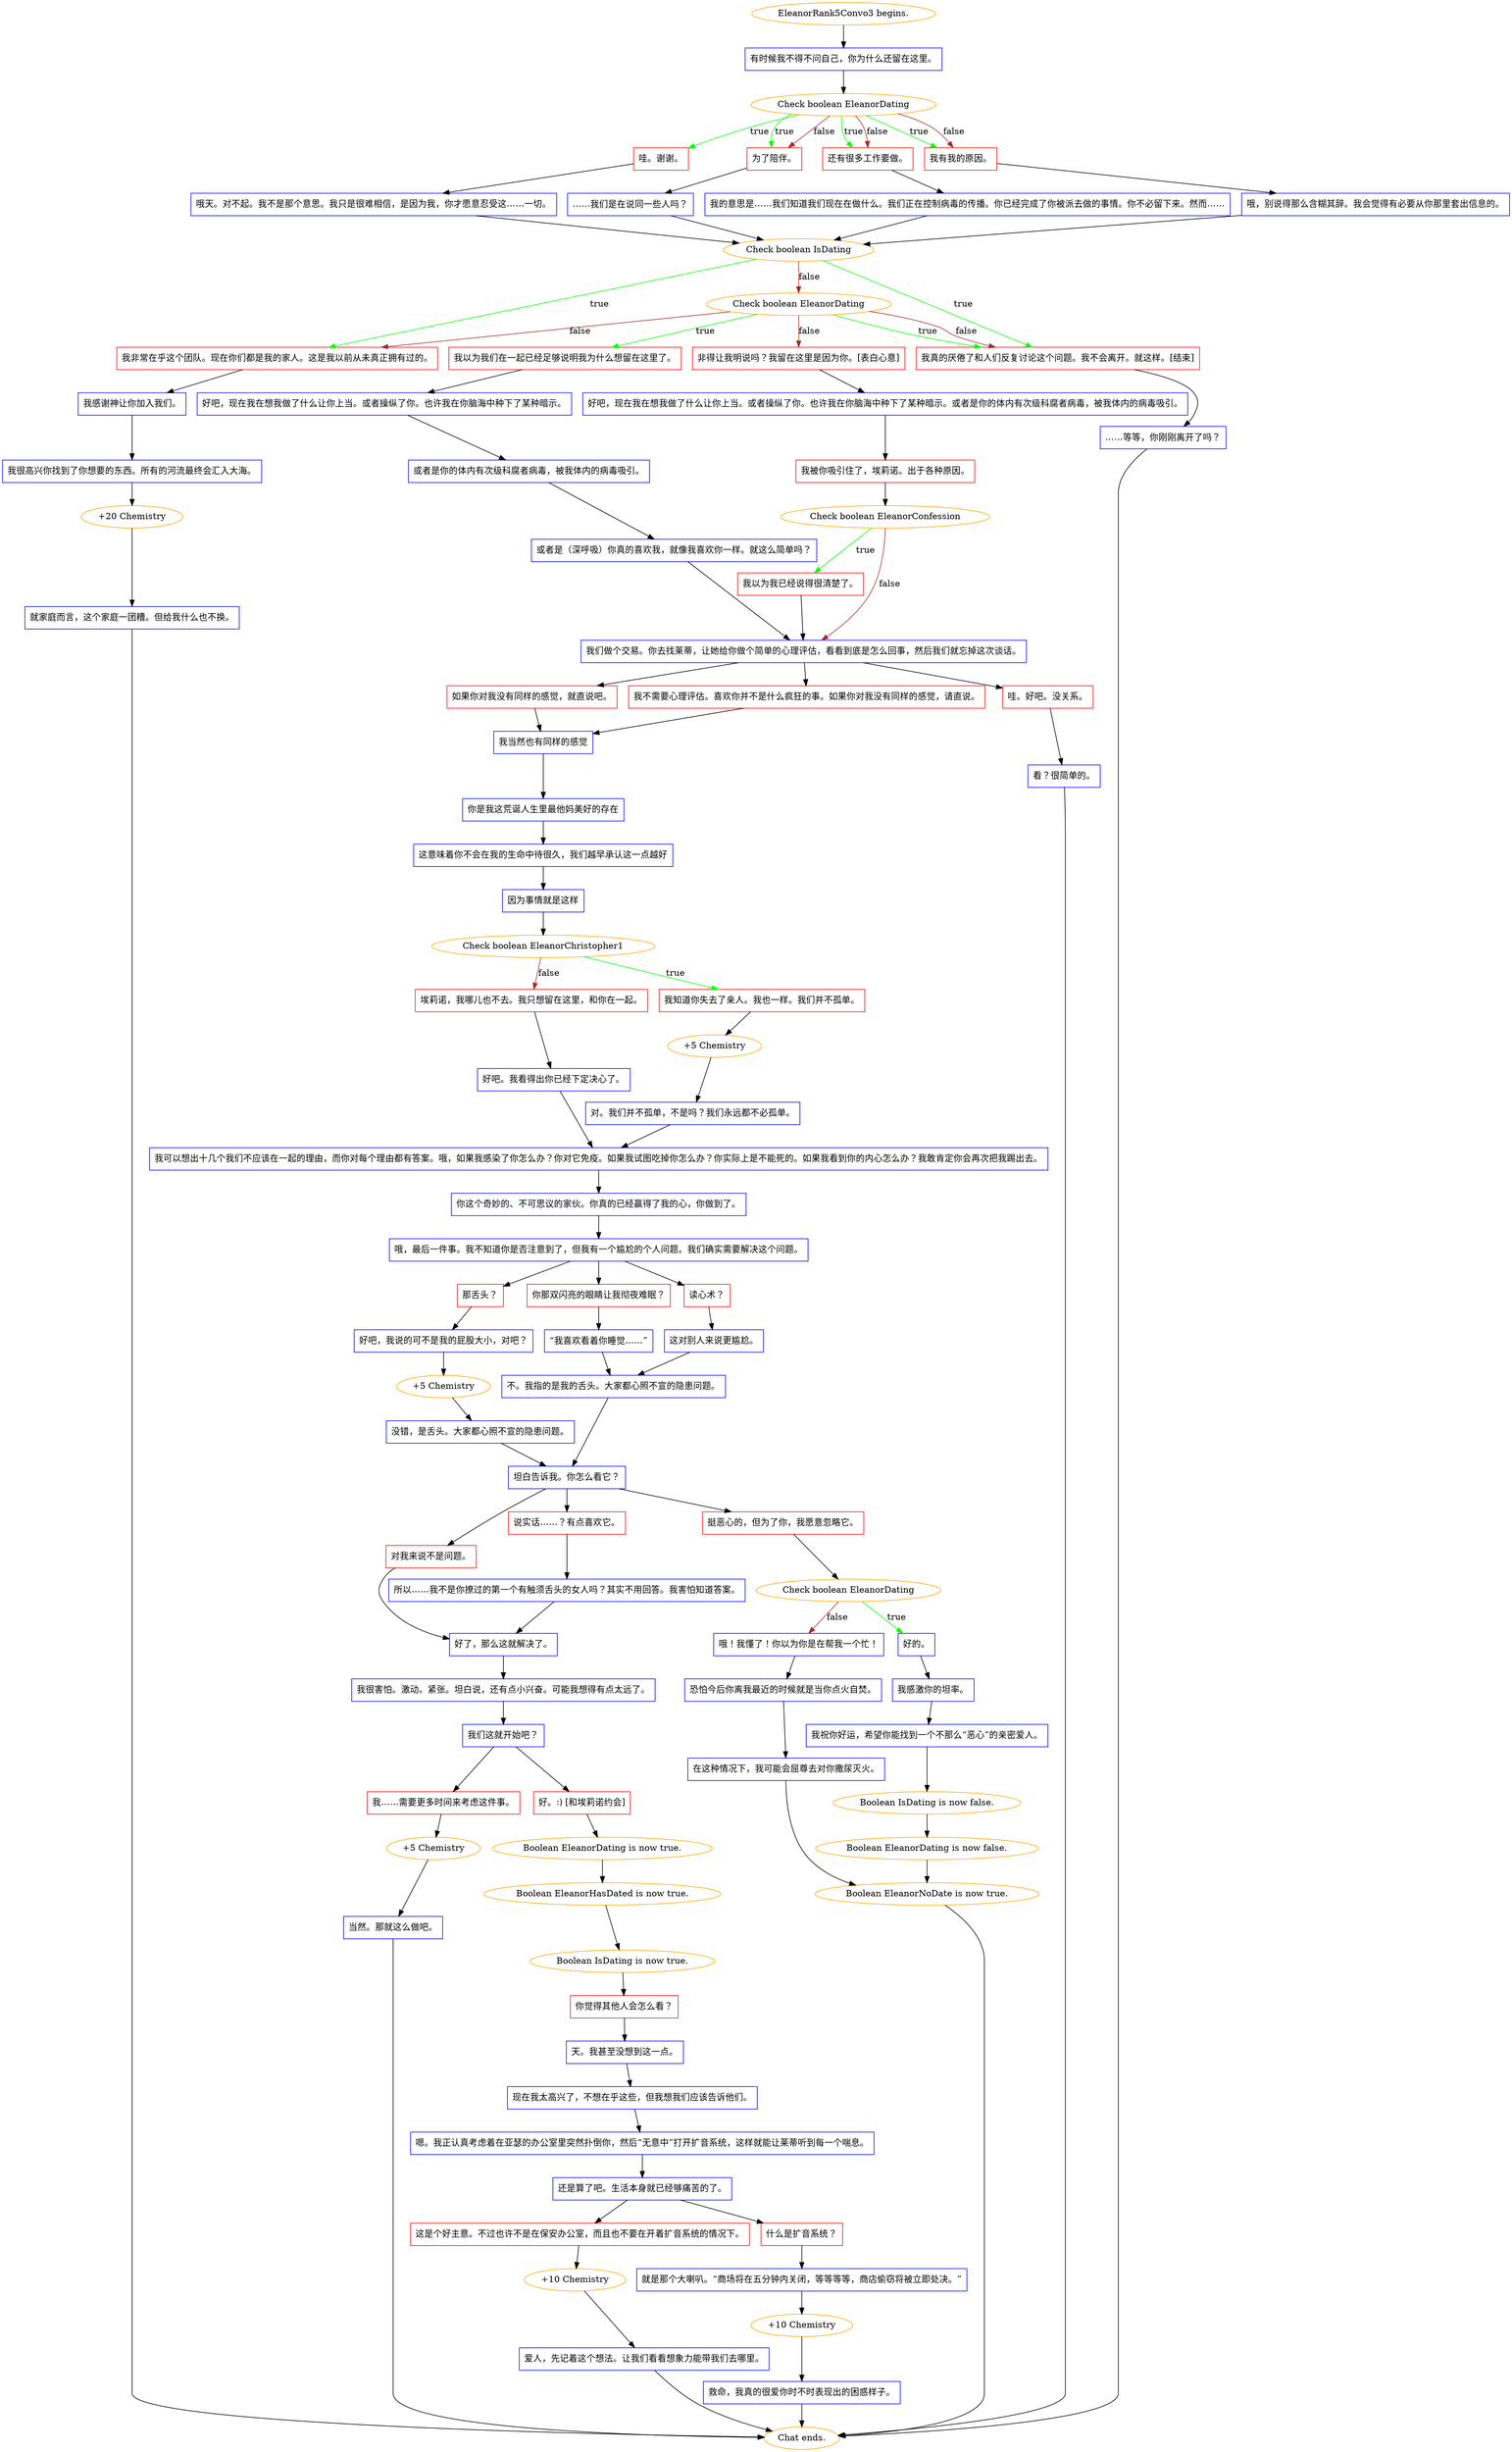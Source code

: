 digraph {
	"EleanorRank5Convo3 begins." [color=orange];
		"EleanorRank5Convo3 begins." -> j2602955363;
	j2602955363 [label="有时候我不得不问自己，你为什么还留在这里。",shape=box,color=blue];
		j2602955363 -> j1105820008;
	j1105820008 [label="Check boolean EleanorDating",color=orange];
		j1105820008 -> j1351077536 [label=true,color=green];
		j1105820008 -> j3242133008 [label=true,color=green];
		j1105820008 -> j1862144290 [label=true,color=green];
		j1105820008 -> j659654746 [label=true,color=green];
		j1105820008 -> j3242133008 [label=false,color=brown];
		j1105820008 -> j1862144290 [label=false,color=brown];
		j1105820008 -> j659654746 [label=false,color=brown];
	j1351077536 [label="哇。谢谢。",shape=box,color=red];
		j1351077536 -> j523112665;
	j3242133008 [label="为了陪伴。",shape=box,color=red];
		j3242133008 -> j2291747650;
	j1862144290 [label="还有很多工作要做。",shape=box,color=red];
		j1862144290 -> j1494408172;
	j659654746 [label="我有我的原因。",shape=box,color=red];
		j659654746 -> j4035442902;
	j523112665 [label="哦天。对不起。我不是那个意思。我只是很难相信，是因为我，你才愿意忍受这……一切。",shape=box,color=blue];
		j523112665 -> j948818843;
	j2291747650 [label="……我们是在说同一些人吗？",shape=box,color=blue];
		j2291747650 -> j948818843;
	j1494408172 [label="我的意思是……我们知道我们现在在做什么。我们正在控制病毒的传播。你已经完成了你被派去做的事情。你不必留下来。然而……",shape=box,color=blue];
		j1494408172 -> j948818843;
	j4035442902 [label="哦，别说得那么含糊其辞。我会觉得有必要从你那里套出信息的。",shape=box,color=blue];
		j4035442902 -> j948818843;
	j948818843 [label="Check boolean IsDating",color=orange];
		j948818843 -> j3403463725 [label=true,color=green];
		j948818843 -> j1604455151 [label=true,color=green];
		j948818843 -> j125273988 [label=false,color=brown];
	j3403463725 [label="我真的厌倦了和人们反复讨论这个问题。我不会离开。就这样。[结束]",shape=box,color=red];
		j3403463725 -> j2233110599;
	j1604455151 [label="我非常在乎这个团队。现在你们都是我的家人。这是我以前从未真正拥有过的。",shape=box,color=red];
		j1604455151 -> j2318126172;
	j125273988 [label="Check boolean EleanorDating",color=orange];
		j125273988 -> j1204452022 [label=true,color=green];
		j125273988 -> j3403463725 [label=true,color=green];
		j125273988 -> j3571430986 [label=false,color=brown];
		j125273988 -> j1604455151 [label=false,color=brown];
		j125273988 -> j3403463725 [label=false,color=brown];
	j2233110599 [label="……等等，你刚刚离开了吗？",shape=box,color=blue];
		j2233110599 -> "Chat ends.";
	j2318126172 [label="我感谢神让你加入我们。",shape=box,color=blue];
		j2318126172 -> j3602109825;
	j1204452022 [label="我以为我们在一起已经足够说明我为什么想留在这里了。",shape=box,color=red];
		j1204452022 -> j3537951669;
	j3571430986 [label="非得让我明说吗？我留在这里是因为你。[表白心意]",shape=box,color=red];
		j3571430986 -> j912819510;
	"Chat ends." [color=orange];
	j3602109825 [label="我很高兴你找到了你想要的东西。所有的河流最终会汇入大海。",shape=box,color=blue];
		j3602109825 -> j2783589150;
	j3537951669 [label="好吧，现在我在想我做了什么让你上当。或者操纵了你。也许我在你脑海中种下了某种暗示。",shape=box,color=blue];
		j3537951669 -> j1571053008;
	j912819510 [label="好吧，现在我在想我做了什么让你上当。或者操纵了你。也许我在你脑海中种下了某种暗示。或者是你的体内有次级科腐者病毒，被我体内的病毒吸引。",shape=box,color=blue];
		j912819510 -> j1574451349;
	j2783589150 [label="+20 Chemistry",color=orange];
		j2783589150 -> j676066646;
	j1571053008 [label="或者是你的体内有次级科腐者病毒，被我体内的病毒吸引。",shape=box,color=blue];
		j1571053008 -> j1827380494;
	j1574451349 [label="我被你吸引住了，埃莉诺。出于各种原因。",shape=box,color=red];
		j1574451349 -> j2084162130;
	j676066646 [label="就家庭而言，这个家庭一团糟。但给我什么也不换。",shape=box,color=blue];
		j676066646 -> "Chat ends.";
	j1827380494 [label="或者是（深呼吸）你真的喜欢我，就像我喜欢你一样。就这么简单吗？",shape=box,color=blue];
		j1827380494 -> j3935483828;
	j2084162130 [label="Check boolean EleanorConfession",color=orange];
		j2084162130 -> j1885275139 [label=true,color=green];
		j2084162130 -> j3935483828 [label=false,color=brown];
	j3935483828 [label="我们做个交易。你去找莱蒂，让她给你做个简单的心理评估，看看到底是怎么回事，然后我们就忘掉这次谈话。",shape=box,color=blue];
		j3935483828 -> j1986111513;
		j3935483828 -> j1478258138;
		j3935483828 -> j1676092026;
	j1885275139 [label="我以为我已经说得很清楚了。",shape=box,color=red];
		j1885275139 -> j3935483828;
	j1986111513 [label="我不需要心理评估。喜欢你并不是什么疯狂的事。如果你对我没有同样的感觉，请直说。",shape=box,color=red];
		j1986111513 -> j149412886;
	j1478258138 [label="如果你对我没有同样的感觉，就直说吧。",shape=box,color=red];
		j1478258138 -> j149412886;
	j1676092026 [label="哇。好吧。没关系。",shape=box,color=red];
		j1676092026 -> j1278079161;
	j149412886 [label="我当然也有同样的感觉",shape=box,color=blue];
		j149412886 -> j2560353688;
	j1278079161 [label="看？很简单的。",shape=box,color=blue];
		j1278079161 -> "Chat ends.";
	j2560353688 [label="你是我这荒诞人生里最他妈美好的存在",shape=box,color=blue];
		j2560353688 -> j3154260234;
	j3154260234 [label="这意味着你不会在我的生命中待很久，我们越早承认这一点越好",shape=box,color=blue];
		j3154260234 -> j4110044339;
	j4110044339 [label="因为事情就是这样",shape=box,color=blue];
		j4110044339 -> j2953212660;
	j2953212660 [label="Check boolean EleanorChristopher1",color=orange];
		j2953212660 -> j3580359053 [label=true,color=green];
		j2953212660 -> j1801831634 [label=false,color=brown];
	j3580359053 [label="我知道你失去了亲人。我也一样。我们并不孤单。",shape=box,color=red];
		j3580359053 -> j2247668671;
	j1801831634 [label="埃莉诺，我哪儿也不去。我只想留在这里，和你在一起。",shape=box,color=red];
		j1801831634 -> j4117159910;
	j2247668671 [label="+5 Chemistry",color=orange];
		j2247668671 -> j907187768;
	j4117159910 [label="好吧。我看得出你已经下定决心了。",shape=box,color=blue];
		j4117159910 -> j710770934;
	j907187768 [label="对。我们并不孤单，不是吗？我们永远都不必孤单。",shape=box,color=blue];
		j907187768 -> j710770934;
	j710770934 [label="我可以想出十几个我们不应该在一起的理由，而你对每个理由都有答案。哦，如果我感染了你怎么办？你对它免疫。如果我试图吃掉你怎么办？你实际上是不能死的。如果我看到你的内心怎么办？我敢肯定你会再次把我踢出去。",shape=box,color=blue];
		j710770934 -> j2809522;
	j2809522 [label="你这个奇妙的、不可思议的家伙。你真的已经赢得了我的心，你做到了。",shape=box,color=blue];
		j2809522 -> j2965231490;
	j2965231490 [label="哦，最后一件事。我不知道你是否注意到了，但我有一个尴尬的个人问题。我们确实需要解决这个问题。",shape=box,color=blue];
		j2965231490 -> j2136528660;
		j2965231490 -> j937186674;
		j2965231490 -> j1689835778;
	j2136528660 [label="你那双闪亮的眼睛让我彻夜难眠？",shape=box,color=red];
		j2136528660 -> j2951550006;
	j937186674 [label="读心术？",shape=box,color=red];
		j937186674 -> j975215305;
	j1689835778 [label="那舌头？",shape=box,color=red];
		j1689835778 -> j2211409329;
	j2951550006 [label="“我喜欢看着你睡觉……”",shape=box,color=blue];
		j2951550006 -> j953171941;
	j975215305 [label="这对别人来说更尴尬。",shape=box,color=blue];
		j975215305 -> j953171941;
	j2211409329 [label="好吧，我说的可不是我的屁股大小，对吧？",shape=box,color=blue];
		j2211409329 -> j2500327153;
	j953171941 [label="不。我指的是我的舌头。大家都心照不宣的隐患问题。",shape=box,color=blue];
		j953171941 -> j2104942638;
	j2500327153 [label="+5 Chemistry",color=orange];
		j2500327153 -> j3207124885;
	j2104942638 [label="坦白告诉我。你怎么看它？",shape=box,color=blue];
		j2104942638 -> j273554758;
		j2104942638 -> j1080466619;
		j2104942638 -> j2627681937;
	j3207124885 [label="没错，是舌头。大家都心照不宣的隐患问题。",shape=box,color=blue];
		j3207124885 -> j2104942638;
	j273554758 [label="挺恶心的，但为了你，我愿意忽略它。",shape=box,color=red];
		j273554758 -> j737588234;
	j1080466619 [label="对我来说不是问题。",shape=box,color=red];
		j1080466619 -> j2489933040;
	j2627681937 [label="说实话……？有点喜欢它。",shape=box,color=red];
		j2627681937 -> j3010864433;
	j737588234 [label="Check boolean EleanorDating",color=orange];
		j737588234 -> j151357855 [label=true,color=green];
		j737588234 -> j524399404 [label=false,color=brown];
	j2489933040 [label="好了，那么这就解决了。",shape=box,color=blue];
		j2489933040 -> j3513445334;
	j3010864433 [label="所以……我不是你撩过的第一个有触须舌头的女人吗？其实不用回答。我害怕知道答案。",shape=box,color=blue];
		j3010864433 -> j2489933040;
	j151357855 [label="好的。",shape=box,color=blue];
		j151357855 -> j4275793635;
	j524399404 [label="哦！我懂了！你以为你是在帮我一个忙！",shape=box,color=blue];
		j524399404 -> j1989517347;
	j3513445334 [label="我很害怕。激动。紧张。坦白说，还有点小兴奋。可能我想得有点太远了。",shape=box,color=blue];
		j3513445334 -> j3893379938;
	j4275793635 [label="我感激你的坦率。",shape=box,color=blue];
		j4275793635 -> j1767980106;
	j1989517347 [label="恐怕今后你离我最近的时候就是当你点火自焚。",shape=box,color=blue];
		j1989517347 -> j2922344089;
	j3893379938 [label="我们这就开始吧？",shape=box,color=blue];
		j3893379938 -> j2011818249;
		j3893379938 -> j2522367342;
	j1767980106 [label="我祝你好运，希望你能找到一个不那么“恶心”的亲密爱人。",shape=box,color=blue];
		j1767980106 -> j3127028283;
	j2922344089 [label="在这种情况下，我可能会屈尊去对你撒尿灭火。",shape=box,color=blue];
		j2922344089 -> j2728200779;
	j2011818249 [label="好。:) [和埃莉诺约会]",shape=box,color=red];
		j2011818249 -> j3872564820;
	j2522367342 [label="我……需要更多时间来考虑这件事。",shape=box,color=red];
		j2522367342 -> j128656193;
	j3127028283 [label="Boolean IsDating is now false.",color=orange];
		j3127028283 -> j3856107511;
	j2728200779 [label="Boolean EleanorNoDate is now true.",color=orange];
		j2728200779 -> "Chat ends.";
	j3872564820 [label="Boolean EleanorDating is now true.",color=orange];
		j3872564820 -> j756183522;
	j128656193 [label="+5 Chemistry",color=orange];
		j128656193 -> j426470481;
	j3856107511 [label="Boolean EleanorDating is now false.",color=orange];
		j3856107511 -> j2728200779;
	j756183522 [label="Boolean EleanorHasDated is now true.",color=orange];
		j756183522 -> j1089052352;
	j426470481 [label="当然。那就这么做吧。",shape=box,color=blue];
		j426470481 -> "Chat ends.";
	j1089052352 [label="Boolean IsDating is now true.",color=orange];
		j1089052352 -> j3050436243;
	j3050436243 [label="你觉得其他人会怎么看？",shape=box,color=red];
		j3050436243 -> j2025297673;
	j2025297673 [label="天。我甚至没想到这一点。",shape=box,color=blue];
		j2025297673 -> j2763342280;
	j2763342280 [label="现在我太高兴了，不想在乎这些，但我想我们应该告诉他们。",shape=box,color=blue];
		j2763342280 -> j277301449;
	j277301449 [label="嗯。我正认真考虑着在亚瑟的办公室里突然扑倒你，然后“无意中”打开扩音系统，这样就能让莱蒂听到每一个喘息。",shape=box,color=blue];
		j277301449 -> j1948967076;
	j1948967076 [label="还是算了吧。生活本身就已经够痛苦的了。",shape=box,color=blue];
		j1948967076 -> j2368159726;
		j1948967076 -> j3686322350;
	j2368159726 [label="这是个好主意。不过也许不是在保安办公室，而且也不要在开着扩音系统的情况下。",shape=box,color=red];
		j2368159726 -> j3198693987;
	j3686322350 [label="什么是扩音系统？",shape=box,color=red];
		j3686322350 -> j2606682718;
	j3198693987 [label="+10 Chemistry",color=orange];
		j3198693987 -> j850848477;
	j2606682718 [label="就是那个大喇叭。“商场将在五分钟内关闭，等等等等，商店偷窃将被立即处决。”",shape=box,color=blue];
		j2606682718 -> j1815036606;
	j850848477 [label="爱人，先记着这个想法。让我们看看想象力能带我们去哪里。",shape=box,color=blue];
		j850848477 -> "Chat ends.";
	j1815036606 [label="+10 Chemistry",color=orange];
		j1815036606 -> j2159453005;
	j2159453005 [label="救命，我真的很爱你时不时表现出的困惑样子。",shape=box,color=blue];
		j2159453005 -> "Chat ends.";
}